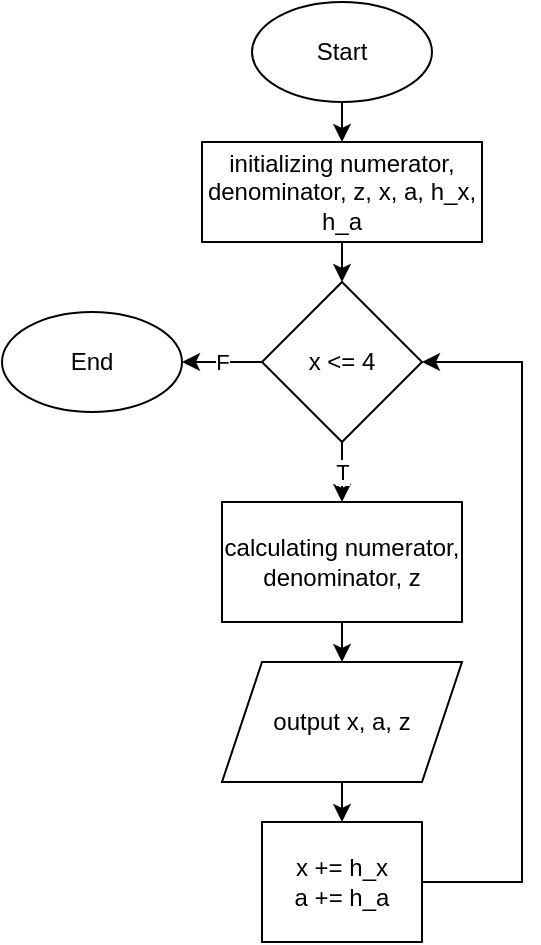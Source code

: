 <mxfile version="24.9.0">
  <diagram name="Сторінка-1" id="6DXRS3csCj2I16RjvyHf">
    <mxGraphModel dx="604" dy="550" grid="1" gridSize="10" guides="1" tooltips="1" connect="1" arrows="1" fold="1" page="1" pageScale="1" pageWidth="827" pageHeight="1169" math="0" shadow="0">
      <root>
        <mxCell id="0" />
        <mxCell id="1" parent="0" />
        <mxCell id="u6bNEP01-yX-sxlxN0_T-1" value="End" style="ellipse;whiteSpace=wrap;html=1;" vertex="1" parent="1">
          <mxGeometry x="30" y="225" width="90" height="50" as="geometry" />
        </mxCell>
        <mxCell id="u6bNEP01-yX-sxlxN0_T-9" style="edgeStyle=orthogonalEdgeStyle;rounded=0;orthogonalLoop=1;jettySize=auto;html=1;exitX=0.5;exitY=1;exitDx=0;exitDy=0;entryX=0.5;entryY=0;entryDx=0;entryDy=0;" edge="1" parent="1" source="u6bNEP01-yX-sxlxN0_T-2" target="u6bNEP01-yX-sxlxN0_T-3">
          <mxGeometry relative="1" as="geometry" />
        </mxCell>
        <mxCell id="u6bNEP01-yX-sxlxN0_T-2" value="&lt;div&gt;initializing numerator, denominator, z, x, a, h_x, h_a&lt;br&gt;&lt;/div&gt;" style="rounded=0;whiteSpace=wrap;html=1;" vertex="1" parent="1">
          <mxGeometry x="130" y="140" width="140" height="50" as="geometry" />
        </mxCell>
        <mxCell id="u6bNEP01-yX-sxlxN0_T-10" value="T" style="edgeStyle=orthogonalEdgeStyle;rounded=0;orthogonalLoop=1;jettySize=auto;html=1;exitX=0.5;exitY=1;exitDx=0;exitDy=0;" edge="1" parent="1" source="u6bNEP01-yX-sxlxN0_T-3" target="u6bNEP01-yX-sxlxN0_T-4">
          <mxGeometry relative="1" as="geometry" />
        </mxCell>
        <mxCell id="u6bNEP01-yX-sxlxN0_T-16" value="F" style="edgeStyle=orthogonalEdgeStyle;rounded=0;orthogonalLoop=1;jettySize=auto;html=1;exitX=0;exitY=0.5;exitDx=0;exitDy=0;" edge="1" parent="1" source="u6bNEP01-yX-sxlxN0_T-3" target="u6bNEP01-yX-sxlxN0_T-1">
          <mxGeometry relative="1" as="geometry" />
        </mxCell>
        <mxCell id="u6bNEP01-yX-sxlxN0_T-3" value="x &amp;lt;= 4" style="rhombus;whiteSpace=wrap;html=1;" vertex="1" parent="1">
          <mxGeometry x="160" y="210" width="80" height="80" as="geometry" />
        </mxCell>
        <mxCell id="u6bNEP01-yX-sxlxN0_T-11" style="edgeStyle=orthogonalEdgeStyle;rounded=0;orthogonalLoop=1;jettySize=auto;html=1;exitX=0.5;exitY=1;exitDx=0;exitDy=0;entryX=0.5;entryY=0;entryDx=0;entryDy=0;" edge="1" parent="1" source="u6bNEP01-yX-sxlxN0_T-4" target="u6bNEP01-yX-sxlxN0_T-5">
          <mxGeometry relative="1" as="geometry" />
        </mxCell>
        <mxCell id="u6bNEP01-yX-sxlxN0_T-4" value="calculating numerator, denominator, z" style="rounded=0;whiteSpace=wrap;html=1;" vertex="1" parent="1">
          <mxGeometry x="140" y="320" width="120" height="60" as="geometry" />
        </mxCell>
        <mxCell id="u6bNEP01-yX-sxlxN0_T-12" style="edgeStyle=orthogonalEdgeStyle;rounded=0;orthogonalLoop=1;jettySize=auto;html=1;exitX=0.5;exitY=1;exitDx=0;exitDy=0;entryX=0.5;entryY=0;entryDx=0;entryDy=0;" edge="1" parent="1" source="u6bNEP01-yX-sxlxN0_T-5" target="u6bNEP01-yX-sxlxN0_T-6">
          <mxGeometry relative="1" as="geometry" />
        </mxCell>
        <mxCell id="u6bNEP01-yX-sxlxN0_T-5" value="output x, a, z" style="shape=parallelogram;perimeter=parallelogramPerimeter;whiteSpace=wrap;html=1;fixedSize=1;" vertex="1" parent="1">
          <mxGeometry x="140" y="400" width="120" height="60" as="geometry" />
        </mxCell>
        <mxCell id="u6bNEP01-yX-sxlxN0_T-13" style="edgeStyle=orthogonalEdgeStyle;rounded=0;orthogonalLoop=1;jettySize=auto;html=1;exitX=1;exitY=0.5;exitDx=0;exitDy=0;entryX=1;entryY=0.5;entryDx=0;entryDy=0;" edge="1" parent="1" source="u6bNEP01-yX-sxlxN0_T-6" target="u6bNEP01-yX-sxlxN0_T-3">
          <mxGeometry relative="1" as="geometry">
            <mxPoint x="300" y="240" as="targetPoint" />
            <Array as="points">
              <mxPoint x="290" y="510" />
              <mxPoint x="290" y="250" />
            </Array>
          </mxGeometry>
        </mxCell>
        <mxCell id="u6bNEP01-yX-sxlxN0_T-6" value="&lt;div&gt;x += h_x&lt;/div&gt;&lt;div&gt;a += h_a&lt;br&gt;&lt;/div&gt;" style="rounded=0;whiteSpace=wrap;html=1;" vertex="1" parent="1">
          <mxGeometry x="160" y="480" width="80" height="60" as="geometry" />
        </mxCell>
        <mxCell id="u6bNEP01-yX-sxlxN0_T-17" style="edgeStyle=orthogonalEdgeStyle;rounded=0;orthogonalLoop=1;jettySize=auto;html=1;exitX=0.5;exitY=1;exitDx=0;exitDy=0;entryX=0.5;entryY=0;entryDx=0;entryDy=0;" edge="1" parent="1" source="u6bNEP01-yX-sxlxN0_T-15" target="u6bNEP01-yX-sxlxN0_T-2">
          <mxGeometry relative="1" as="geometry" />
        </mxCell>
        <mxCell id="u6bNEP01-yX-sxlxN0_T-15" value="Start" style="ellipse;whiteSpace=wrap;html=1;" vertex="1" parent="1">
          <mxGeometry x="155" y="70" width="90" height="50" as="geometry" />
        </mxCell>
      </root>
    </mxGraphModel>
  </diagram>
</mxfile>
